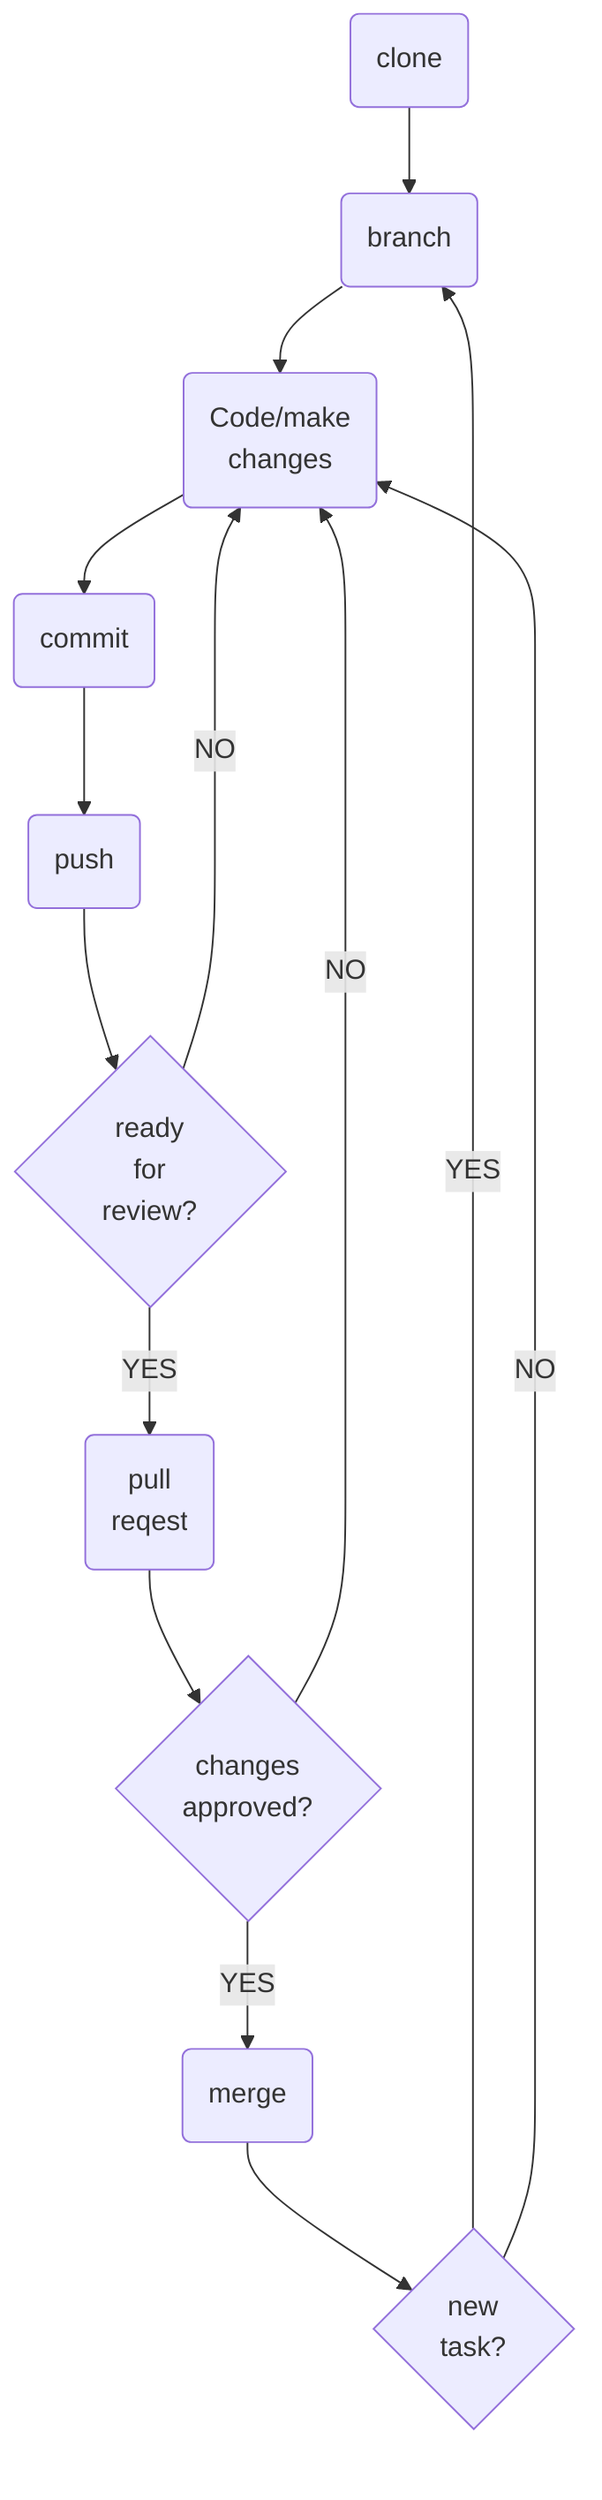flowchart TB
  clone(clone)
  branch(branch)
  changes("Code/make\nchanges")
  commit(commit)
  push(push)
  pr(pull\nreqest)
  merge(merge)

  review{ready\nfor\nreview?}
  approve{changes\napproved?}
  task{new\ntask?}


  clone --> branch --> changes 
  changes --> commit --> push 
  push --> review 
  pr --> approve
  merge --> task

  review -- YES --> pr
  review -- NO --> changes

  approve -- YES --> merge
  approve -- NO--> changes

  task -- YES --> branch
  task -- NO --> changes